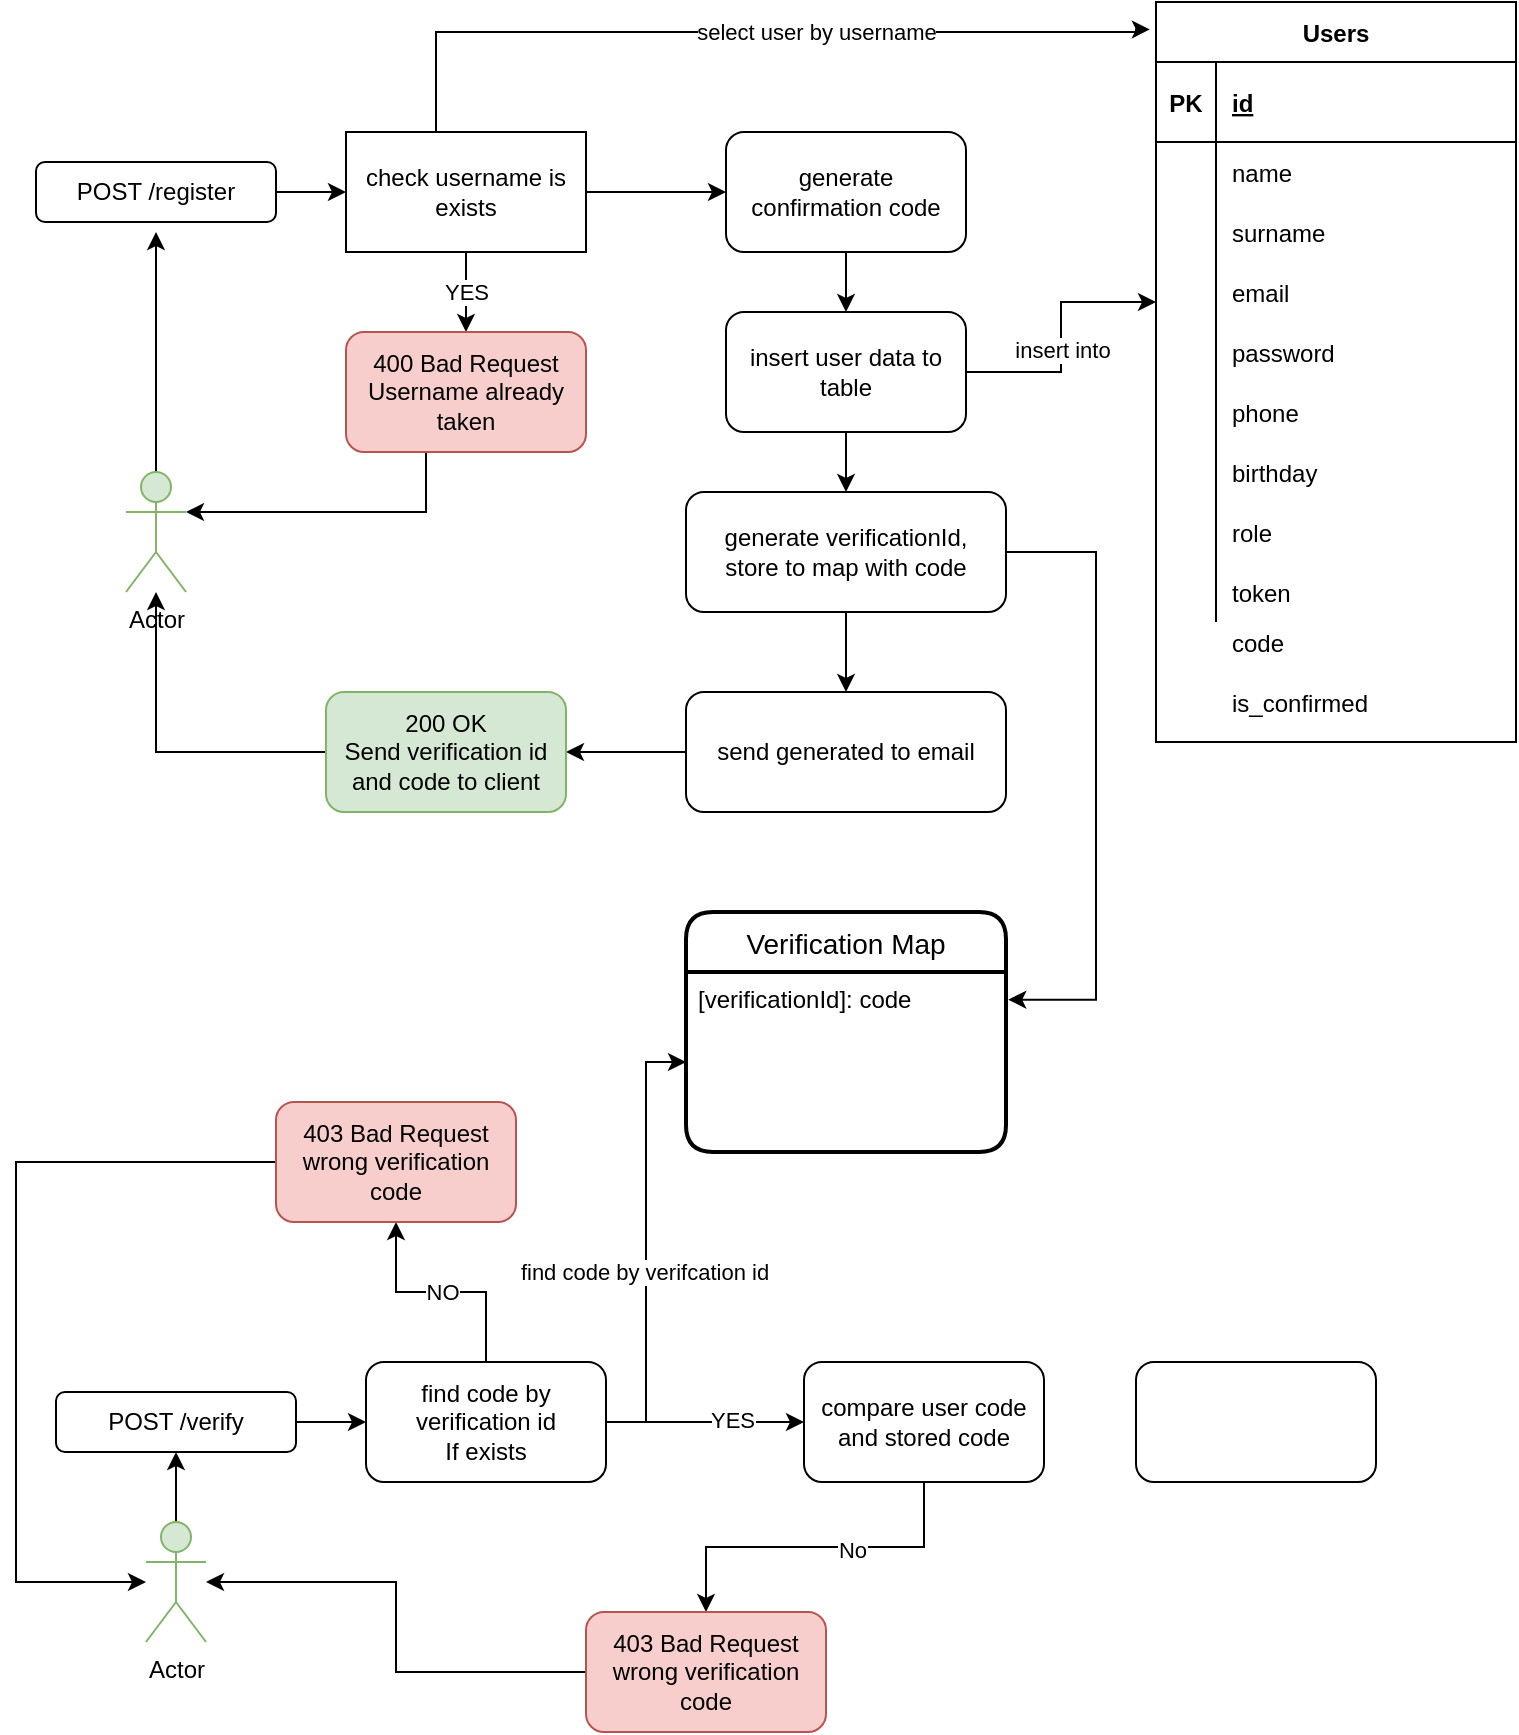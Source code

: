 <mxfile version="20.8.1" type="github">
  <diagram id="KpNZu5s6K74Fhy5XpJUd" name="Страница 1">
    <mxGraphModel dx="636" dy="358" grid="1" gridSize="10" guides="1" tooltips="1" connect="1" arrows="1" fold="1" page="1" pageScale="1" pageWidth="827" pageHeight="1169" math="0" shadow="0">
      <root>
        <mxCell id="0" />
        <mxCell id="1" parent="0" />
        <mxCell id="UqoLNxq10_P1WbbZh7oi-83" style="edgeStyle=orthogonalEdgeStyle;rounded=0;orthogonalLoop=1;jettySize=auto;html=1;" edge="1" parent="1" source="UqoLNxq10_P1WbbZh7oi-1">
          <mxGeometry relative="1" as="geometry">
            <mxPoint x="90.0" y="150" as="targetPoint" />
          </mxGeometry>
        </mxCell>
        <mxCell id="UqoLNxq10_P1WbbZh7oi-1" value="Actor" style="shape=umlActor;verticalLabelPosition=bottom;verticalAlign=top;html=1;outlineConnect=0;fillColor=#d5e8d4;strokeColor=#82b366;" vertex="1" parent="1">
          <mxGeometry x="75" y="270" width="30" height="60" as="geometry" />
        </mxCell>
        <mxCell id="UqoLNxq10_P1WbbZh7oi-74" value="" style="edgeStyle=orthogonalEdgeStyle;rounded=0;orthogonalLoop=1;jettySize=auto;html=1;" edge="1" parent="1" source="UqoLNxq10_P1WbbZh7oi-5" target="UqoLNxq10_P1WbbZh7oi-73">
          <mxGeometry relative="1" as="geometry" />
        </mxCell>
        <mxCell id="UqoLNxq10_P1WbbZh7oi-5" value="POST /register" style="rounded=1;whiteSpace=wrap;html=1;" vertex="1" parent="1">
          <mxGeometry x="30" y="115" width="120" height="30" as="geometry" />
        </mxCell>
        <mxCell id="UqoLNxq10_P1WbbZh7oi-6" value="Users" style="shape=table;startSize=30;container=1;collapsible=1;childLayout=tableLayout;fixedRows=1;rowLines=0;fontStyle=1;align=center;resizeLast=1;" vertex="1" parent="1">
          <mxGeometry x="590" y="35" width="180" height="370" as="geometry" />
        </mxCell>
        <mxCell id="UqoLNxq10_P1WbbZh7oi-7" value="" style="shape=tableRow;horizontal=0;startSize=0;swimlaneHead=0;swimlaneBody=0;fillColor=none;collapsible=0;dropTarget=0;points=[[0,0.5],[1,0.5]];portConstraint=eastwest;top=0;left=0;right=0;bottom=1;" vertex="1" parent="UqoLNxq10_P1WbbZh7oi-6">
          <mxGeometry y="30" width="180" height="40" as="geometry" />
        </mxCell>
        <mxCell id="UqoLNxq10_P1WbbZh7oi-8" value="PK" style="shape=partialRectangle;connectable=0;fillColor=none;top=0;left=0;bottom=0;right=0;fontStyle=1;overflow=hidden;" vertex="1" parent="UqoLNxq10_P1WbbZh7oi-7">
          <mxGeometry width="30" height="40" as="geometry">
            <mxRectangle width="30" height="40" as="alternateBounds" />
          </mxGeometry>
        </mxCell>
        <mxCell id="UqoLNxq10_P1WbbZh7oi-9" value="id" style="shape=partialRectangle;connectable=0;fillColor=none;top=0;left=0;bottom=0;right=0;align=left;spacingLeft=6;fontStyle=5;overflow=hidden;" vertex="1" parent="UqoLNxq10_P1WbbZh7oi-7">
          <mxGeometry x="30" width="150" height="40" as="geometry">
            <mxRectangle width="150" height="40" as="alternateBounds" />
          </mxGeometry>
        </mxCell>
        <mxCell id="UqoLNxq10_P1WbbZh7oi-10" value="" style="shape=tableRow;horizontal=0;startSize=0;swimlaneHead=0;swimlaneBody=0;fillColor=none;collapsible=0;dropTarget=0;points=[[0,0.5],[1,0.5]];portConstraint=eastwest;top=0;left=0;right=0;bottom=0;" vertex="1" parent="UqoLNxq10_P1WbbZh7oi-6">
          <mxGeometry y="70" width="180" height="30" as="geometry" />
        </mxCell>
        <mxCell id="UqoLNxq10_P1WbbZh7oi-11" value="" style="shape=partialRectangle;connectable=0;fillColor=none;top=0;left=0;bottom=0;right=0;editable=1;overflow=hidden;" vertex="1" parent="UqoLNxq10_P1WbbZh7oi-10">
          <mxGeometry width="30" height="30" as="geometry">
            <mxRectangle width="30" height="30" as="alternateBounds" />
          </mxGeometry>
        </mxCell>
        <mxCell id="UqoLNxq10_P1WbbZh7oi-12" value="name" style="shape=partialRectangle;connectable=0;fillColor=none;top=0;left=0;bottom=0;right=0;align=left;spacingLeft=6;overflow=hidden;" vertex="1" parent="UqoLNxq10_P1WbbZh7oi-10">
          <mxGeometry x="30" width="150" height="30" as="geometry">
            <mxRectangle width="150" height="30" as="alternateBounds" />
          </mxGeometry>
        </mxCell>
        <mxCell id="UqoLNxq10_P1WbbZh7oi-13" value="" style="shape=tableRow;horizontal=0;startSize=0;swimlaneHead=0;swimlaneBody=0;fillColor=none;collapsible=0;dropTarget=0;points=[[0,0.5],[1,0.5]];portConstraint=eastwest;top=0;left=0;right=0;bottom=0;" vertex="1" parent="UqoLNxq10_P1WbbZh7oi-6">
          <mxGeometry y="100" width="180" height="30" as="geometry" />
        </mxCell>
        <mxCell id="UqoLNxq10_P1WbbZh7oi-14" value="" style="shape=partialRectangle;connectable=0;fillColor=none;top=0;left=0;bottom=0;right=0;editable=1;overflow=hidden;" vertex="1" parent="UqoLNxq10_P1WbbZh7oi-13">
          <mxGeometry width="30" height="30" as="geometry">
            <mxRectangle width="30" height="30" as="alternateBounds" />
          </mxGeometry>
        </mxCell>
        <mxCell id="UqoLNxq10_P1WbbZh7oi-15" value="surname" style="shape=partialRectangle;connectable=0;fillColor=none;top=0;left=0;bottom=0;right=0;align=left;spacingLeft=6;overflow=hidden;" vertex="1" parent="UqoLNxq10_P1WbbZh7oi-13">
          <mxGeometry x="30" width="150" height="30" as="geometry">
            <mxRectangle width="150" height="30" as="alternateBounds" />
          </mxGeometry>
        </mxCell>
        <mxCell id="UqoLNxq10_P1WbbZh7oi-16" value="" style="shape=tableRow;horizontal=0;startSize=0;swimlaneHead=0;swimlaneBody=0;fillColor=none;collapsible=0;dropTarget=0;points=[[0,0.5],[1,0.5]];portConstraint=eastwest;top=0;left=0;right=0;bottom=0;" vertex="1" parent="UqoLNxq10_P1WbbZh7oi-6">
          <mxGeometry y="130" width="180" height="30" as="geometry" />
        </mxCell>
        <mxCell id="UqoLNxq10_P1WbbZh7oi-17" value="" style="shape=partialRectangle;connectable=0;fillColor=none;top=0;left=0;bottom=0;right=0;editable=1;overflow=hidden;" vertex="1" parent="UqoLNxq10_P1WbbZh7oi-16">
          <mxGeometry width="30" height="30" as="geometry">
            <mxRectangle width="30" height="30" as="alternateBounds" />
          </mxGeometry>
        </mxCell>
        <mxCell id="UqoLNxq10_P1WbbZh7oi-18" value="email" style="shape=partialRectangle;connectable=0;fillColor=none;top=0;left=0;bottom=0;right=0;align=left;spacingLeft=6;overflow=hidden;" vertex="1" parent="UqoLNxq10_P1WbbZh7oi-16">
          <mxGeometry x="30" width="150" height="30" as="geometry">
            <mxRectangle width="150" height="30" as="alternateBounds" />
          </mxGeometry>
        </mxCell>
        <mxCell id="UqoLNxq10_P1WbbZh7oi-19" value="" style="shape=tableRow;horizontal=0;startSize=0;swimlaneHead=0;swimlaneBody=0;fillColor=none;collapsible=0;dropTarget=0;points=[[0,0.5],[1,0.5]];portConstraint=eastwest;top=0;left=0;right=0;bottom=0;" vertex="1" parent="UqoLNxq10_P1WbbZh7oi-6">
          <mxGeometry y="160" width="180" height="30" as="geometry" />
        </mxCell>
        <mxCell id="UqoLNxq10_P1WbbZh7oi-20" value="" style="shape=partialRectangle;connectable=0;fillColor=none;top=0;left=0;bottom=0;right=0;editable=1;overflow=hidden;" vertex="1" parent="UqoLNxq10_P1WbbZh7oi-19">
          <mxGeometry width="30" height="30" as="geometry">
            <mxRectangle width="30" height="30" as="alternateBounds" />
          </mxGeometry>
        </mxCell>
        <mxCell id="UqoLNxq10_P1WbbZh7oi-21" value="password" style="shape=partialRectangle;connectable=0;fillColor=none;top=0;left=0;bottom=0;right=0;align=left;spacingLeft=6;overflow=hidden;" vertex="1" parent="UqoLNxq10_P1WbbZh7oi-19">
          <mxGeometry x="30" width="150" height="30" as="geometry">
            <mxRectangle width="150" height="30" as="alternateBounds" />
          </mxGeometry>
        </mxCell>
        <mxCell id="UqoLNxq10_P1WbbZh7oi-37" value="" style="shape=tableRow;horizontal=0;startSize=0;swimlaneHead=0;swimlaneBody=0;fillColor=none;collapsible=0;dropTarget=0;points=[[0,0.5],[1,0.5]];portConstraint=eastwest;top=0;left=0;right=0;bottom=0;" vertex="1" parent="UqoLNxq10_P1WbbZh7oi-6">
          <mxGeometry y="190" width="180" height="30" as="geometry" />
        </mxCell>
        <mxCell id="UqoLNxq10_P1WbbZh7oi-38" value="" style="shape=partialRectangle;connectable=0;fillColor=none;top=0;left=0;bottom=0;right=0;editable=1;overflow=hidden;" vertex="1" parent="UqoLNxq10_P1WbbZh7oi-37">
          <mxGeometry width="30" height="30" as="geometry">
            <mxRectangle width="30" height="30" as="alternateBounds" />
          </mxGeometry>
        </mxCell>
        <mxCell id="UqoLNxq10_P1WbbZh7oi-39" value="phone" style="shape=partialRectangle;connectable=0;fillColor=none;top=0;left=0;bottom=0;right=0;align=left;spacingLeft=6;overflow=hidden;" vertex="1" parent="UqoLNxq10_P1WbbZh7oi-37">
          <mxGeometry x="30" width="150" height="30" as="geometry">
            <mxRectangle width="150" height="30" as="alternateBounds" />
          </mxGeometry>
        </mxCell>
        <mxCell id="UqoLNxq10_P1WbbZh7oi-40" value="" style="shape=tableRow;horizontal=0;startSize=0;swimlaneHead=0;swimlaneBody=0;fillColor=none;collapsible=0;dropTarget=0;points=[[0,0.5],[1,0.5]];portConstraint=eastwest;top=0;left=0;right=0;bottom=0;" vertex="1" parent="UqoLNxq10_P1WbbZh7oi-6">
          <mxGeometry y="220" width="180" height="30" as="geometry" />
        </mxCell>
        <mxCell id="UqoLNxq10_P1WbbZh7oi-41" value="" style="shape=partialRectangle;connectable=0;fillColor=none;top=0;left=0;bottom=0;right=0;editable=1;overflow=hidden;" vertex="1" parent="UqoLNxq10_P1WbbZh7oi-40">
          <mxGeometry width="30" height="30" as="geometry">
            <mxRectangle width="30" height="30" as="alternateBounds" />
          </mxGeometry>
        </mxCell>
        <mxCell id="UqoLNxq10_P1WbbZh7oi-42" value="birthday" style="shape=partialRectangle;connectable=0;fillColor=none;top=0;left=0;bottom=0;right=0;align=left;spacingLeft=6;overflow=hidden;" vertex="1" parent="UqoLNxq10_P1WbbZh7oi-40">
          <mxGeometry x="30" width="150" height="30" as="geometry">
            <mxRectangle width="150" height="30" as="alternateBounds" />
          </mxGeometry>
        </mxCell>
        <mxCell id="UqoLNxq10_P1WbbZh7oi-43" value="" style="shape=tableRow;horizontal=0;startSize=0;swimlaneHead=0;swimlaneBody=0;fillColor=none;collapsible=0;dropTarget=0;points=[[0,0.5],[1,0.5]];portConstraint=eastwest;top=0;left=0;right=0;bottom=0;" vertex="1" parent="UqoLNxq10_P1WbbZh7oi-6">
          <mxGeometry y="250" width="180" height="30" as="geometry" />
        </mxCell>
        <mxCell id="UqoLNxq10_P1WbbZh7oi-44" value="" style="shape=partialRectangle;connectable=0;fillColor=none;top=0;left=0;bottom=0;right=0;editable=1;overflow=hidden;" vertex="1" parent="UqoLNxq10_P1WbbZh7oi-43">
          <mxGeometry width="30" height="30" as="geometry">
            <mxRectangle width="30" height="30" as="alternateBounds" />
          </mxGeometry>
        </mxCell>
        <mxCell id="UqoLNxq10_P1WbbZh7oi-45" value="role" style="shape=partialRectangle;connectable=0;fillColor=none;top=0;left=0;bottom=0;right=0;align=left;spacingLeft=6;overflow=hidden;" vertex="1" parent="UqoLNxq10_P1WbbZh7oi-43">
          <mxGeometry x="30" width="150" height="30" as="geometry">
            <mxRectangle width="150" height="30" as="alternateBounds" />
          </mxGeometry>
        </mxCell>
        <mxCell id="UqoLNxq10_P1WbbZh7oi-70" value="" style="shape=tableRow;horizontal=0;startSize=0;swimlaneHead=0;swimlaneBody=0;fillColor=none;collapsible=0;dropTarget=0;points=[[0,0.5],[1,0.5]];portConstraint=eastwest;top=0;left=0;right=0;bottom=0;" vertex="1" parent="UqoLNxq10_P1WbbZh7oi-6">
          <mxGeometry y="280" width="180" height="30" as="geometry" />
        </mxCell>
        <mxCell id="UqoLNxq10_P1WbbZh7oi-71" value="" style="shape=partialRectangle;connectable=0;fillColor=none;top=0;left=0;bottom=0;right=0;editable=1;overflow=hidden;" vertex="1" parent="UqoLNxq10_P1WbbZh7oi-70">
          <mxGeometry width="30" height="30" as="geometry">
            <mxRectangle width="30" height="30" as="alternateBounds" />
          </mxGeometry>
        </mxCell>
        <mxCell id="UqoLNxq10_P1WbbZh7oi-72" value="token" style="shape=partialRectangle;connectable=0;fillColor=none;top=0;left=0;bottom=0;right=0;align=left;spacingLeft=6;overflow=hidden;" vertex="1" parent="UqoLNxq10_P1WbbZh7oi-70">
          <mxGeometry x="30" width="150" height="30" as="geometry">
            <mxRectangle width="150" height="30" as="alternateBounds" />
          </mxGeometry>
        </mxCell>
        <mxCell id="UqoLNxq10_P1WbbZh7oi-76" value="YES" style="edgeStyle=orthogonalEdgeStyle;rounded=0;orthogonalLoop=1;jettySize=auto;html=1;entryX=0.5;entryY=0;entryDx=0;entryDy=0;" edge="1" parent="1" source="UqoLNxq10_P1WbbZh7oi-73" target="UqoLNxq10_P1WbbZh7oi-75">
          <mxGeometry relative="1" as="geometry" />
        </mxCell>
        <mxCell id="UqoLNxq10_P1WbbZh7oi-79" style="edgeStyle=orthogonalEdgeStyle;rounded=0;orthogonalLoop=1;jettySize=auto;html=1;entryX=-0.017;entryY=0.037;entryDx=0;entryDy=0;entryPerimeter=0;" edge="1" parent="1" source="UqoLNxq10_P1WbbZh7oi-73" target="UqoLNxq10_P1WbbZh7oi-6">
          <mxGeometry relative="1" as="geometry">
            <mxPoint x="580" y="50" as="targetPoint" />
            <Array as="points">
              <mxPoint x="230" y="50" />
              <mxPoint x="580" y="50" />
              <mxPoint x="580" y="49" />
            </Array>
          </mxGeometry>
        </mxCell>
        <mxCell id="UqoLNxq10_P1WbbZh7oi-80" value="select user by username" style="edgeLabel;html=1;align=center;verticalAlign=middle;resizable=0;points=[];" vertex="1" connectable="0" parent="UqoLNxq10_P1WbbZh7oi-79">
          <mxGeometry x="0.305" relative="1" as="geometry">
            <mxPoint x="-27" as="offset" />
          </mxGeometry>
        </mxCell>
        <mxCell id="UqoLNxq10_P1WbbZh7oi-87" style="edgeStyle=orthogonalEdgeStyle;rounded=0;orthogonalLoop=1;jettySize=auto;html=1;" edge="1" parent="1" source="UqoLNxq10_P1WbbZh7oi-73" target="UqoLNxq10_P1WbbZh7oi-85">
          <mxGeometry relative="1" as="geometry" />
        </mxCell>
        <mxCell id="UqoLNxq10_P1WbbZh7oi-73" value="check username is exists" style="rounded=0;whiteSpace=wrap;html=1;" vertex="1" parent="1">
          <mxGeometry x="185" y="100" width="120" height="60" as="geometry" />
        </mxCell>
        <mxCell id="UqoLNxq10_P1WbbZh7oi-77" style="edgeStyle=orthogonalEdgeStyle;rounded=0;orthogonalLoop=1;jettySize=auto;html=1;" edge="1" parent="1" source="UqoLNxq10_P1WbbZh7oi-75" target="UqoLNxq10_P1WbbZh7oi-1">
          <mxGeometry relative="1" as="geometry">
            <Array as="points">
              <mxPoint x="225" y="290" />
            </Array>
          </mxGeometry>
        </mxCell>
        <mxCell id="UqoLNxq10_P1WbbZh7oi-75" value="400 Bad Request&lt;br&gt;Username already taken" style="rounded=1;whiteSpace=wrap;html=1;fillColor=#f8cecc;strokeColor=#b85450;" vertex="1" parent="1">
          <mxGeometry x="185" y="200" width="120" height="60" as="geometry" />
        </mxCell>
        <mxCell id="UqoLNxq10_P1WbbZh7oi-90" style="edgeStyle=orthogonalEdgeStyle;rounded=0;orthogonalLoop=1;jettySize=auto;html=1;" edge="1" parent="1" source="UqoLNxq10_P1WbbZh7oi-85" target="UqoLNxq10_P1WbbZh7oi-89">
          <mxGeometry relative="1" as="geometry" />
        </mxCell>
        <mxCell id="UqoLNxq10_P1WbbZh7oi-85" value="generate &lt;br&gt;confirmation code" style="rounded=1;whiteSpace=wrap;html=1;" vertex="1" parent="1">
          <mxGeometry x="375" y="100" width="120" height="60" as="geometry" />
        </mxCell>
        <mxCell id="UqoLNxq10_P1WbbZh7oi-128" style="edgeStyle=orthogonalEdgeStyle;rounded=0;orthogonalLoop=1;jettySize=auto;html=1;entryX=0.5;entryY=0;entryDx=0;entryDy=0;" edge="1" parent="1" source="UqoLNxq10_P1WbbZh7oi-89" target="UqoLNxq10_P1WbbZh7oi-127">
          <mxGeometry relative="1" as="geometry" />
        </mxCell>
        <mxCell id="UqoLNxq10_P1WbbZh7oi-137" style="edgeStyle=orthogonalEdgeStyle;rounded=0;orthogonalLoop=1;jettySize=auto;html=1;entryX=0;entryY=0.667;entryDx=0;entryDy=0;entryPerimeter=0;" edge="1" parent="1" source="UqoLNxq10_P1WbbZh7oi-89" target="UqoLNxq10_P1WbbZh7oi-16">
          <mxGeometry relative="1" as="geometry" />
        </mxCell>
        <mxCell id="UqoLNxq10_P1WbbZh7oi-138" value="insert into" style="edgeLabel;html=1;align=center;verticalAlign=middle;resizable=0;points=[];" vertex="1" connectable="0" parent="UqoLNxq10_P1WbbZh7oi-137">
          <mxGeometry x="-0.095" relative="1" as="geometry">
            <mxPoint as="offset" />
          </mxGeometry>
        </mxCell>
        <mxCell id="UqoLNxq10_P1WbbZh7oi-89" value="insert user data to table" style="rounded=1;whiteSpace=wrap;html=1;" vertex="1" parent="1">
          <mxGeometry x="375" y="190" width="120" height="60" as="geometry" />
        </mxCell>
        <mxCell id="UqoLNxq10_P1WbbZh7oi-121" value="" style="shape=tableRow;horizontal=0;startSize=0;swimlaneHead=0;swimlaneBody=0;fillColor=none;collapsible=0;dropTarget=0;points=[[0,0.5],[1,0.5]];portConstraint=eastwest;top=0;left=0;right=0;bottom=0;" vertex="1" parent="1">
          <mxGeometry x="590" y="380" width="180" height="30" as="geometry" />
        </mxCell>
        <mxCell id="UqoLNxq10_P1WbbZh7oi-122" value="" style="shape=partialRectangle;connectable=0;fillColor=none;top=0;left=0;bottom=0;right=0;editable=1;overflow=hidden;" vertex="1" parent="UqoLNxq10_P1WbbZh7oi-121">
          <mxGeometry width="30" height="30" as="geometry">
            <mxRectangle width="30" height="30" as="alternateBounds" />
          </mxGeometry>
        </mxCell>
        <mxCell id="UqoLNxq10_P1WbbZh7oi-125" value="code" style="shape=partialRectangle;connectable=0;fillColor=none;top=0;left=0;bottom=0;right=0;align=left;spacingLeft=6;overflow=hidden;" vertex="1" parent="1">
          <mxGeometry x="620" y="340" width="150" height="30" as="geometry">
            <mxRectangle width="150" height="30" as="alternateBounds" />
          </mxGeometry>
        </mxCell>
        <mxCell id="UqoLNxq10_P1WbbZh7oi-126" value="is_confirmed" style="shape=partialRectangle;connectable=0;fillColor=none;top=0;left=0;bottom=0;right=0;align=left;spacingLeft=6;overflow=hidden;" vertex="1" parent="1">
          <mxGeometry x="620" y="370" width="150" height="30" as="geometry">
            <mxRectangle width="150" height="30" as="alternateBounds" />
          </mxGeometry>
        </mxCell>
        <mxCell id="UqoLNxq10_P1WbbZh7oi-131" style="edgeStyle=orthogonalEdgeStyle;rounded=0;orthogonalLoop=1;jettySize=auto;html=1;" edge="1" parent="1" source="UqoLNxq10_P1WbbZh7oi-127" target="UqoLNxq10_P1WbbZh7oi-130">
          <mxGeometry relative="1" as="geometry" />
        </mxCell>
        <mxCell id="UqoLNxq10_P1WbbZh7oi-155" style="edgeStyle=orthogonalEdgeStyle;rounded=0;orthogonalLoop=1;jettySize=auto;html=1;entryX=1.007;entryY=0.154;entryDx=0;entryDy=0;entryPerimeter=0;" edge="1" parent="1" source="UqoLNxq10_P1WbbZh7oi-127" target="UqoLNxq10_P1WbbZh7oi-145">
          <mxGeometry relative="1" as="geometry">
            <mxPoint x="560" y="530" as="targetPoint" />
            <Array as="points">
              <mxPoint x="560" y="310" />
              <mxPoint x="560" y="534" />
            </Array>
          </mxGeometry>
        </mxCell>
        <mxCell id="UqoLNxq10_P1WbbZh7oi-127" value="generate verificationId, &lt;br&gt;store to map with code" style="rounded=1;whiteSpace=wrap;html=1;" vertex="1" parent="1">
          <mxGeometry x="355" y="280" width="160" height="60" as="geometry" />
        </mxCell>
        <mxCell id="UqoLNxq10_P1WbbZh7oi-133" style="edgeStyle=orthogonalEdgeStyle;rounded=0;orthogonalLoop=1;jettySize=auto;html=1;" edge="1" parent="1" source="UqoLNxq10_P1WbbZh7oi-130" target="UqoLNxq10_P1WbbZh7oi-132">
          <mxGeometry relative="1" as="geometry" />
        </mxCell>
        <mxCell id="UqoLNxq10_P1WbbZh7oi-130" value="send generated to email" style="rounded=1;whiteSpace=wrap;html=1;" vertex="1" parent="1">
          <mxGeometry x="355" y="380" width="160" height="60" as="geometry" />
        </mxCell>
        <mxCell id="UqoLNxq10_P1WbbZh7oi-134" style="edgeStyle=orthogonalEdgeStyle;rounded=0;orthogonalLoop=1;jettySize=auto;html=1;" edge="1" parent="1" source="UqoLNxq10_P1WbbZh7oi-132" target="UqoLNxq10_P1WbbZh7oi-1">
          <mxGeometry relative="1" as="geometry" />
        </mxCell>
        <mxCell id="UqoLNxq10_P1WbbZh7oi-132" value="200 OK&lt;br&gt;Send verification id and code to client" style="rounded=1;whiteSpace=wrap;html=1;fillColor=#d5e8d4;strokeColor=#82b366;" vertex="1" parent="1">
          <mxGeometry x="175" y="380" width="120" height="60" as="geometry" />
        </mxCell>
        <mxCell id="UqoLNxq10_P1WbbZh7oi-143" style="edgeStyle=orthogonalEdgeStyle;rounded=0;orthogonalLoop=1;jettySize=auto;html=1;entryX=0.5;entryY=1;entryDx=0;entryDy=0;" edge="1" parent="1" source="UqoLNxq10_P1WbbZh7oi-139" target="UqoLNxq10_P1WbbZh7oi-142">
          <mxGeometry relative="1" as="geometry" />
        </mxCell>
        <mxCell id="UqoLNxq10_P1WbbZh7oi-139" value="Actor" style="shape=umlActor;verticalLabelPosition=bottom;verticalAlign=top;html=1;outlineConnect=0;fillColor=#d5e8d4;strokeColor=#82b366;" vertex="1" parent="1">
          <mxGeometry x="85" y="795" width="30" height="60" as="geometry" />
        </mxCell>
        <mxCell id="UqoLNxq10_P1WbbZh7oi-148" style="edgeStyle=orthogonalEdgeStyle;rounded=0;orthogonalLoop=1;jettySize=auto;html=1;entryX=0;entryY=0.5;entryDx=0;entryDy=0;" edge="1" parent="1" source="UqoLNxq10_P1WbbZh7oi-142" target="UqoLNxq10_P1WbbZh7oi-147">
          <mxGeometry relative="1" as="geometry" />
        </mxCell>
        <mxCell id="UqoLNxq10_P1WbbZh7oi-142" value="POST /verify" style="rounded=1;whiteSpace=wrap;html=1;" vertex="1" parent="1">
          <mxGeometry x="40" y="730" width="120" height="30" as="geometry" />
        </mxCell>
        <mxCell id="UqoLNxq10_P1WbbZh7oi-144" value="Verification Map" style="swimlane;childLayout=stackLayout;horizontal=1;startSize=30;horizontalStack=0;rounded=1;fontSize=14;fontStyle=0;strokeWidth=2;resizeParent=0;resizeLast=1;shadow=0;dashed=0;align=center;" vertex="1" parent="1">
          <mxGeometry x="355" y="490" width="160" height="120" as="geometry" />
        </mxCell>
        <mxCell id="UqoLNxq10_P1WbbZh7oi-145" value="[verificationId]: code" style="align=left;strokeColor=none;fillColor=none;spacingLeft=4;fontSize=12;verticalAlign=top;resizable=0;rotatable=0;part=1;" vertex="1" parent="UqoLNxq10_P1WbbZh7oi-144">
          <mxGeometry y="30" width="160" height="90" as="geometry" />
        </mxCell>
        <mxCell id="UqoLNxq10_P1WbbZh7oi-152" style="edgeStyle=orthogonalEdgeStyle;rounded=0;orthogonalLoop=1;jettySize=auto;html=1;entryX=0;entryY=0.5;entryDx=0;entryDy=0;" edge="1" parent="1" source="UqoLNxq10_P1WbbZh7oi-147" target="UqoLNxq10_P1WbbZh7oi-145">
          <mxGeometry relative="1" as="geometry" />
        </mxCell>
        <mxCell id="UqoLNxq10_P1WbbZh7oi-162" value="find code by verifcation id" style="edgeLabel;html=1;align=center;verticalAlign=middle;resizable=0;points=[];" vertex="1" connectable="0" parent="UqoLNxq10_P1WbbZh7oi-152">
          <mxGeometry x="-0.136" y="1" relative="1" as="geometry">
            <mxPoint as="offset" />
          </mxGeometry>
        </mxCell>
        <mxCell id="UqoLNxq10_P1WbbZh7oi-157" style="edgeStyle=orthogonalEdgeStyle;rounded=0;orthogonalLoop=1;jettySize=auto;html=1;" edge="1" parent="1" source="UqoLNxq10_P1WbbZh7oi-147" target="UqoLNxq10_P1WbbZh7oi-156">
          <mxGeometry relative="1" as="geometry" />
        </mxCell>
        <mxCell id="UqoLNxq10_P1WbbZh7oi-158" value="YES" style="edgeLabel;html=1;align=center;verticalAlign=middle;resizable=0;points=[];" vertex="1" connectable="0" parent="UqoLNxq10_P1WbbZh7oi-157">
          <mxGeometry x="0.267" y="1" relative="1" as="geometry">
            <mxPoint as="offset" />
          </mxGeometry>
        </mxCell>
        <mxCell id="UqoLNxq10_P1WbbZh7oi-161" value="NO" style="edgeStyle=orthogonalEdgeStyle;rounded=0;orthogonalLoop=1;jettySize=auto;html=1;entryX=0.5;entryY=1;entryDx=0;entryDy=0;" edge="1" parent="1" source="UqoLNxq10_P1WbbZh7oi-147" target="UqoLNxq10_P1WbbZh7oi-159">
          <mxGeometry relative="1" as="geometry" />
        </mxCell>
        <mxCell id="UqoLNxq10_P1WbbZh7oi-147" value="find code by verification id&lt;br&gt;If exists" style="rounded=1;whiteSpace=wrap;html=1;" vertex="1" parent="1">
          <mxGeometry x="195" y="715" width="120" height="60" as="geometry" />
        </mxCell>
        <mxCell id="UqoLNxq10_P1WbbZh7oi-164" style="edgeStyle=orthogonalEdgeStyle;rounded=0;orthogonalLoop=1;jettySize=auto;html=1;" edge="1" parent="1" source="UqoLNxq10_P1WbbZh7oi-156" target="UqoLNxq10_P1WbbZh7oi-163">
          <mxGeometry relative="1" as="geometry" />
        </mxCell>
        <mxCell id="UqoLNxq10_P1WbbZh7oi-165" value="No" style="edgeLabel;html=1;align=center;verticalAlign=middle;resizable=0;points=[];" vertex="1" connectable="0" parent="UqoLNxq10_P1WbbZh7oi-164">
          <mxGeometry x="-0.215" y="1" relative="1" as="geometry">
            <mxPoint as="offset" />
          </mxGeometry>
        </mxCell>
        <mxCell id="UqoLNxq10_P1WbbZh7oi-156" value="compare user code and stored code" style="rounded=1;whiteSpace=wrap;html=1;" vertex="1" parent="1">
          <mxGeometry x="414" y="715" width="120" height="60" as="geometry" />
        </mxCell>
        <mxCell id="UqoLNxq10_P1WbbZh7oi-160" style="edgeStyle=orthogonalEdgeStyle;rounded=0;orthogonalLoop=1;jettySize=auto;html=1;" edge="1" parent="1" source="UqoLNxq10_P1WbbZh7oi-159" target="UqoLNxq10_P1WbbZh7oi-139">
          <mxGeometry x="0.091" y="-100" relative="1" as="geometry">
            <Array as="points">
              <mxPoint x="20" y="615" />
              <mxPoint x="20" y="825" />
            </Array>
            <mxPoint as="offset" />
          </mxGeometry>
        </mxCell>
        <mxCell id="UqoLNxq10_P1WbbZh7oi-159" value="403 Bad Request&lt;br&gt;wrong verification code" style="rounded=1;whiteSpace=wrap;html=1;fillColor=#f8cecc;strokeColor=#b85450;" vertex="1" parent="1">
          <mxGeometry x="150" y="585" width="120" height="60" as="geometry" />
        </mxCell>
        <mxCell id="UqoLNxq10_P1WbbZh7oi-166" style="edgeStyle=orthogonalEdgeStyle;rounded=0;orthogonalLoop=1;jettySize=auto;html=1;" edge="1" parent="1" source="UqoLNxq10_P1WbbZh7oi-163" target="UqoLNxq10_P1WbbZh7oi-139">
          <mxGeometry relative="1" as="geometry" />
        </mxCell>
        <mxCell id="UqoLNxq10_P1WbbZh7oi-163" value="403 Bad Request&lt;br style=&quot;border-color: var(--border-color);&quot;&gt;wrong verification code" style="rounded=1;whiteSpace=wrap;html=1;fillColor=#f8cecc;strokeColor=#b85450;" vertex="1" parent="1">
          <mxGeometry x="305" y="840" width="120" height="60" as="geometry" />
        </mxCell>
        <mxCell id="UqoLNxq10_P1WbbZh7oi-167" value="" style="rounded=1;whiteSpace=wrap;html=1;" vertex="1" parent="1">
          <mxGeometry x="580" y="715" width="120" height="60" as="geometry" />
        </mxCell>
      </root>
    </mxGraphModel>
  </diagram>
</mxfile>
